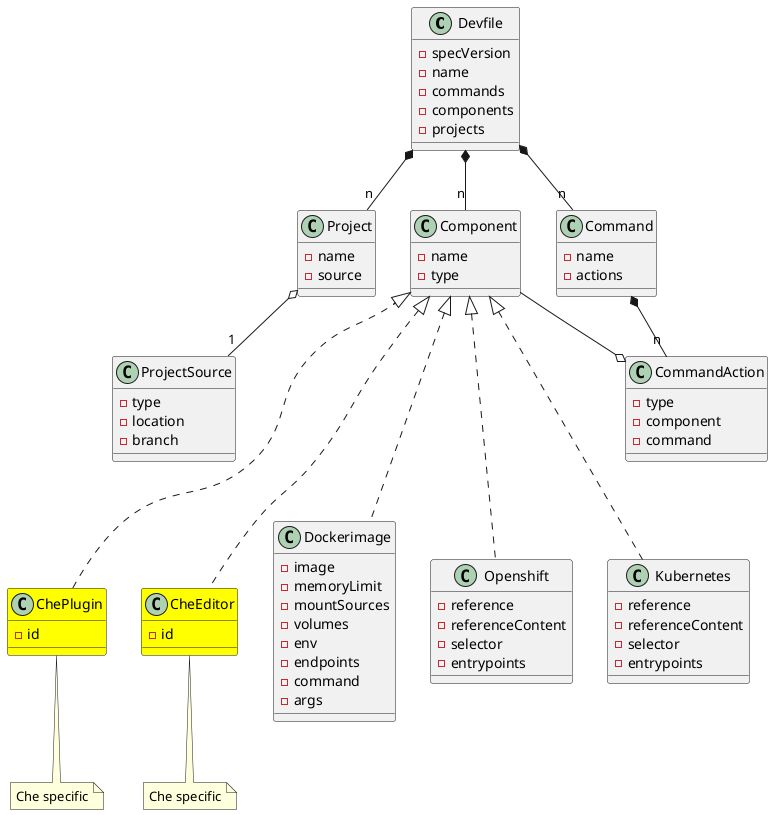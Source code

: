 @startuml devfile_next

class Devfile {
  - specVersion
  - name
  - commands
  - components
  - projects
}

together {
  class Component
  class Command
  class Project
}

Devfile *-- "n" Component
Devfile *-- "n" Command
Devfile *-- "n" Project

class Component {
    - name
    - type
}


Component <|-.. Dockerimage
Component <|-.. Openshift
Component <|-.. Kubernetes
Component <|-.. ChePlugin
Component <|-.. CheEditor

class Command {
  - name
  - actions
}

Command *-- "n" CommandAction
CommandAction o-- Component

class CommandAction {
  - type
  - component
  - command
}

class Project {
  - name
  - source
}

Project o-- "1" ProjectSource

class ProjectSource {
  - type
  - location
  - branch
}

Project -[hidden]> Component
Component -[hidden]> Command
ProjectSource -[hidden]> CommandAction

class Dockerimage {
   - image
   - memoryLimit
   - mountSources
   - volumes
   - env
   - endpoints
   - command
   - args
}

class Openshift {
  - reference
  - referenceContent
  - selector
  - entrypoints
}

class Kubernetes {
  - reference
  - referenceContent
  - selector
  - entrypoints
}

class ChePlugin #yellow {
  - id
}
note bottom of ChePlugin: Che specific

class CheEditor #yellow {
  - id
}
note bottom of CheEditor: Che specific

ChePlugin -[hidden]> CheEditor
CheEditor -[hidden]> Dockerimage

@enduml
